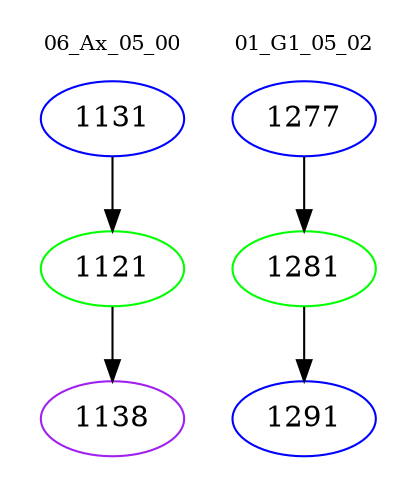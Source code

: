 digraph{
subgraph cluster_0 {
color = white
label = "06_Ax_05_00";
fontsize=10;
T0_1131 [label="1131", color="blue"]
T0_1131 -> T0_1121 [color="black"]
T0_1121 [label="1121", color="green"]
T0_1121 -> T0_1138 [color="black"]
T0_1138 [label="1138", color="purple"]
}
subgraph cluster_1 {
color = white
label = "01_G1_05_02";
fontsize=10;
T1_1277 [label="1277", color="blue"]
T1_1277 -> T1_1281 [color="black"]
T1_1281 [label="1281", color="green"]
T1_1281 -> T1_1291 [color="black"]
T1_1291 [label="1291", color="blue"]
}
}
